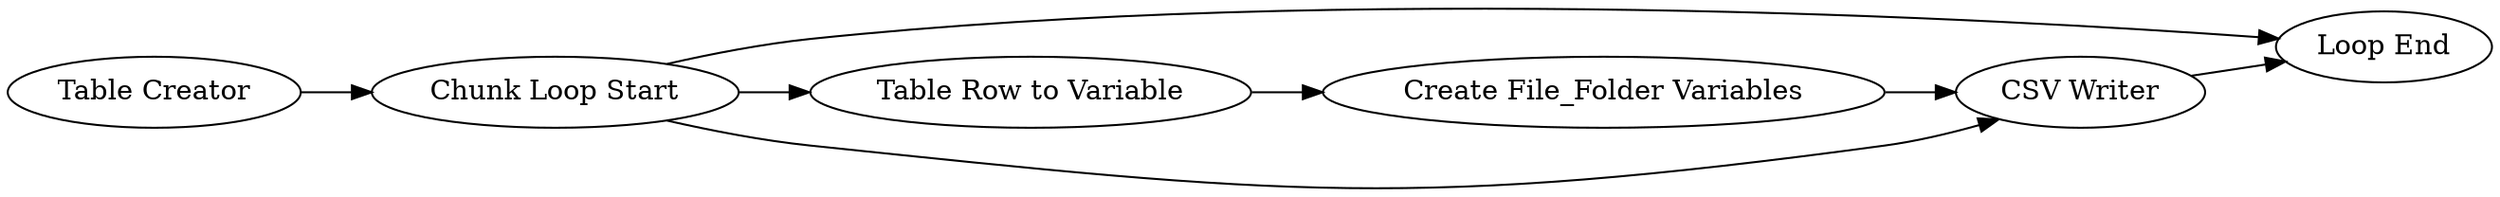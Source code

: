 digraph {
	"9000978178384630107_2019" [label="Table Creator"]
	"9000978178384630107_2021" [label="Loop End"]
	"9000978178384630107_2023" [label="Create File_Folder Variables"]
	"9000978178384630107_2047" [label="Table Row to Variable"]
	"9000978178384630107_2046" [label="Chunk Loop Start"]
	"9000978178384630107_2037" [label="CSV Writer"]
	"9000978178384630107_2047" -> "9000978178384630107_2023"
	"9000978178384630107_2046" -> "9000978178384630107_2037"
	"9000978178384630107_2019" -> "9000978178384630107_2046"
	"9000978178384630107_2046" -> "9000978178384630107_2047"
	"9000978178384630107_2037" -> "9000978178384630107_2021"
	"9000978178384630107_2023" -> "9000978178384630107_2037"
	"9000978178384630107_2046" -> "9000978178384630107_2021"
	rankdir=LR
}
